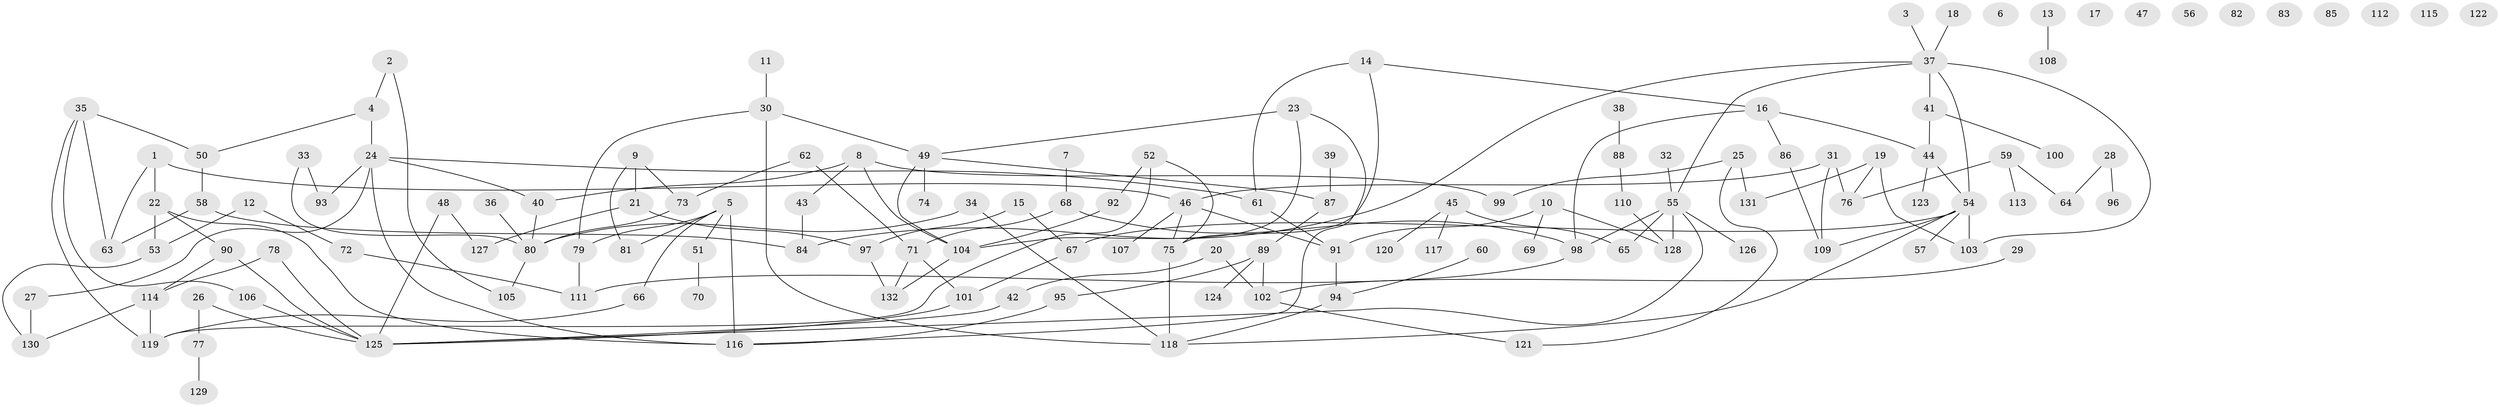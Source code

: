 // Generated by graph-tools (version 1.1) at 2025/25/03/09/25 03:25:21]
// undirected, 132 vertices, 165 edges
graph export_dot {
graph [start="1"]
  node [color=gray90,style=filled];
  1;
  2;
  3;
  4;
  5;
  6;
  7;
  8;
  9;
  10;
  11;
  12;
  13;
  14;
  15;
  16;
  17;
  18;
  19;
  20;
  21;
  22;
  23;
  24;
  25;
  26;
  27;
  28;
  29;
  30;
  31;
  32;
  33;
  34;
  35;
  36;
  37;
  38;
  39;
  40;
  41;
  42;
  43;
  44;
  45;
  46;
  47;
  48;
  49;
  50;
  51;
  52;
  53;
  54;
  55;
  56;
  57;
  58;
  59;
  60;
  61;
  62;
  63;
  64;
  65;
  66;
  67;
  68;
  69;
  70;
  71;
  72;
  73;
  74;
  75;
  76;
  77;
  78;
  79;
  80;
  81;
  82;
  83;
  84;
  85;
  86;
  87;
  88;
  89;
  90;
  91;
  92;
  93;
  94;
  95;
  96;
  97;
  98;
  99;
  100;
  101;
  102;
  103;
  104;
  105;
  106;
  107;
  108;
  109;
  110;
  111;
  112;
  113;
  114;
  115;
  116;
  117;
  118;
  119;
  120;
  121;
  122;
  123;
  124;
  125;
  126;
  127;
  128;
  129;
  130;
  131;
  132;
  1 -- 22;
  1 -- 46;
  1 -- 63;
  2 -- 4;
  2 -- 105;
  3 -- 37;
  4 -- 24;
  4 -- 50;
  5 -- 51;
  5 -- 66;
  5 -- 79;
  5 -- 81;
  5 -- 116;
  7 -- 68;
  8 -- 40;
  8 -- 43;
  8 -- 99;
  8 -- 104;
  9 -- 21;
  9 -- 73;
  9 -- 81;
  10 -- 69;
  10 -- 91;
  10 -- 128;
  11 -- 30;
  12 -- 53;
  12 -- 72;
  13 -- 108;
  14 -- 16;
  14 -- 61;
  14 -- 75;
  15 -- 67;
  15 -- 97;
  16 -- 44;
  16 -- 86;
  16 -- 98;
  18 -- 37;
  19 -- 76;
  19 -- 103;
  19 -- 131;
  20 -- 42;
  20 -- 102;
  21 -- 97;
  21 -- 127;
  22 -- 53;
  22 -- 90;
  22 -- 116;
  23 -- 49;
  23 -- 104;
  23 -- 116;
  24 -- 27;
  24 -- 40;
  24 -- 61;
  24 -- 93;
  24 -- 116;
  25 -- 99;
  25 -- 121;
  25 -- 131;
  26 -- 77;
  26 -- 125;
  27 -- 130;
  28 -- 64;
  28 -- 96;
  29 -- 102;
  30 -- 49;
  30 -- 79;
  30 -- 118;
  31 -- 46;
  31 -- 76;
  31 -- 109;
  32 -- 55;
  33 -- 80;
  33 -- 93;
  34 -- 80;
  34 -- 118;
  35 -- 50;
  35 -- 63;
  35 -- 106;
  35 -- 119;
  36 -- 80;
  37 -- 41;
  37 -- 54;
  37 -- 55;
  37 -- 84;
  37 -- 103;
  38 -- 88;
  39 -- 87;
  40 -- 80;
  41 -- 44;
  41 -- 100;
  42 -- 125;
  43 -- 84;
  44 -- 54;
  44 -- 123;
  45 -- 65;
  45 -- 117;
  45 -- 120;
  46 -- 75;
  46 -- 91;
  46 -- 107;
  48 -- 125;
  48 -- 127;
  49 -- 74;
  49 -- 87;
  49 -- 104;
  50 -- 58;
  51 -- 70;
  52 -- 75;
  52 -- 92;
  52 -- 119;
  53 -- 130;
  54 -- 57;
  54 -- 67;
  54 -- 103;
  54 -- 109;
  54 -- 118;
  55 -- 65;
  55 -- 98;
  55 -- 125;
  55 -- 126;
  55 -- 128;
  58 -- 63;
  58 -- 84;
  59 -- 64;
  59 -- 76;
  59 -- 113;
  60 -- 94;
  61 -- 91;
  62 -- 71;
  62 -- 73;
  66 -- 119;
  67 -- 101;
  68 -- 71;
  68 -- 98;
  71 -- 101;
  71 -- 132;
  72 -- 111;
  73 -- 80;
  75 -- 118;
  77 -- 129;
  78 -- 114;
  78 -- 125;
  79 -- 111;
  80 -- 105;
  86 -- 109;
  87 -- 89;
  88 -- 110;
  89 -- 95;
  89 -- 102;
  89 -- 124;
  90 -- 114;
  90 -- 125;
  91 -- 94;
  92 -- 104;
  94 -- 118;
  95 -- 116;
  97 -- 132;
  98 -- 111;
  101 -- 125;
  102 -- 121;
  104 -- 132;
  106 -- 125;
  110 -- 128;
  114 -- 119;
  114 -- 130;
}
